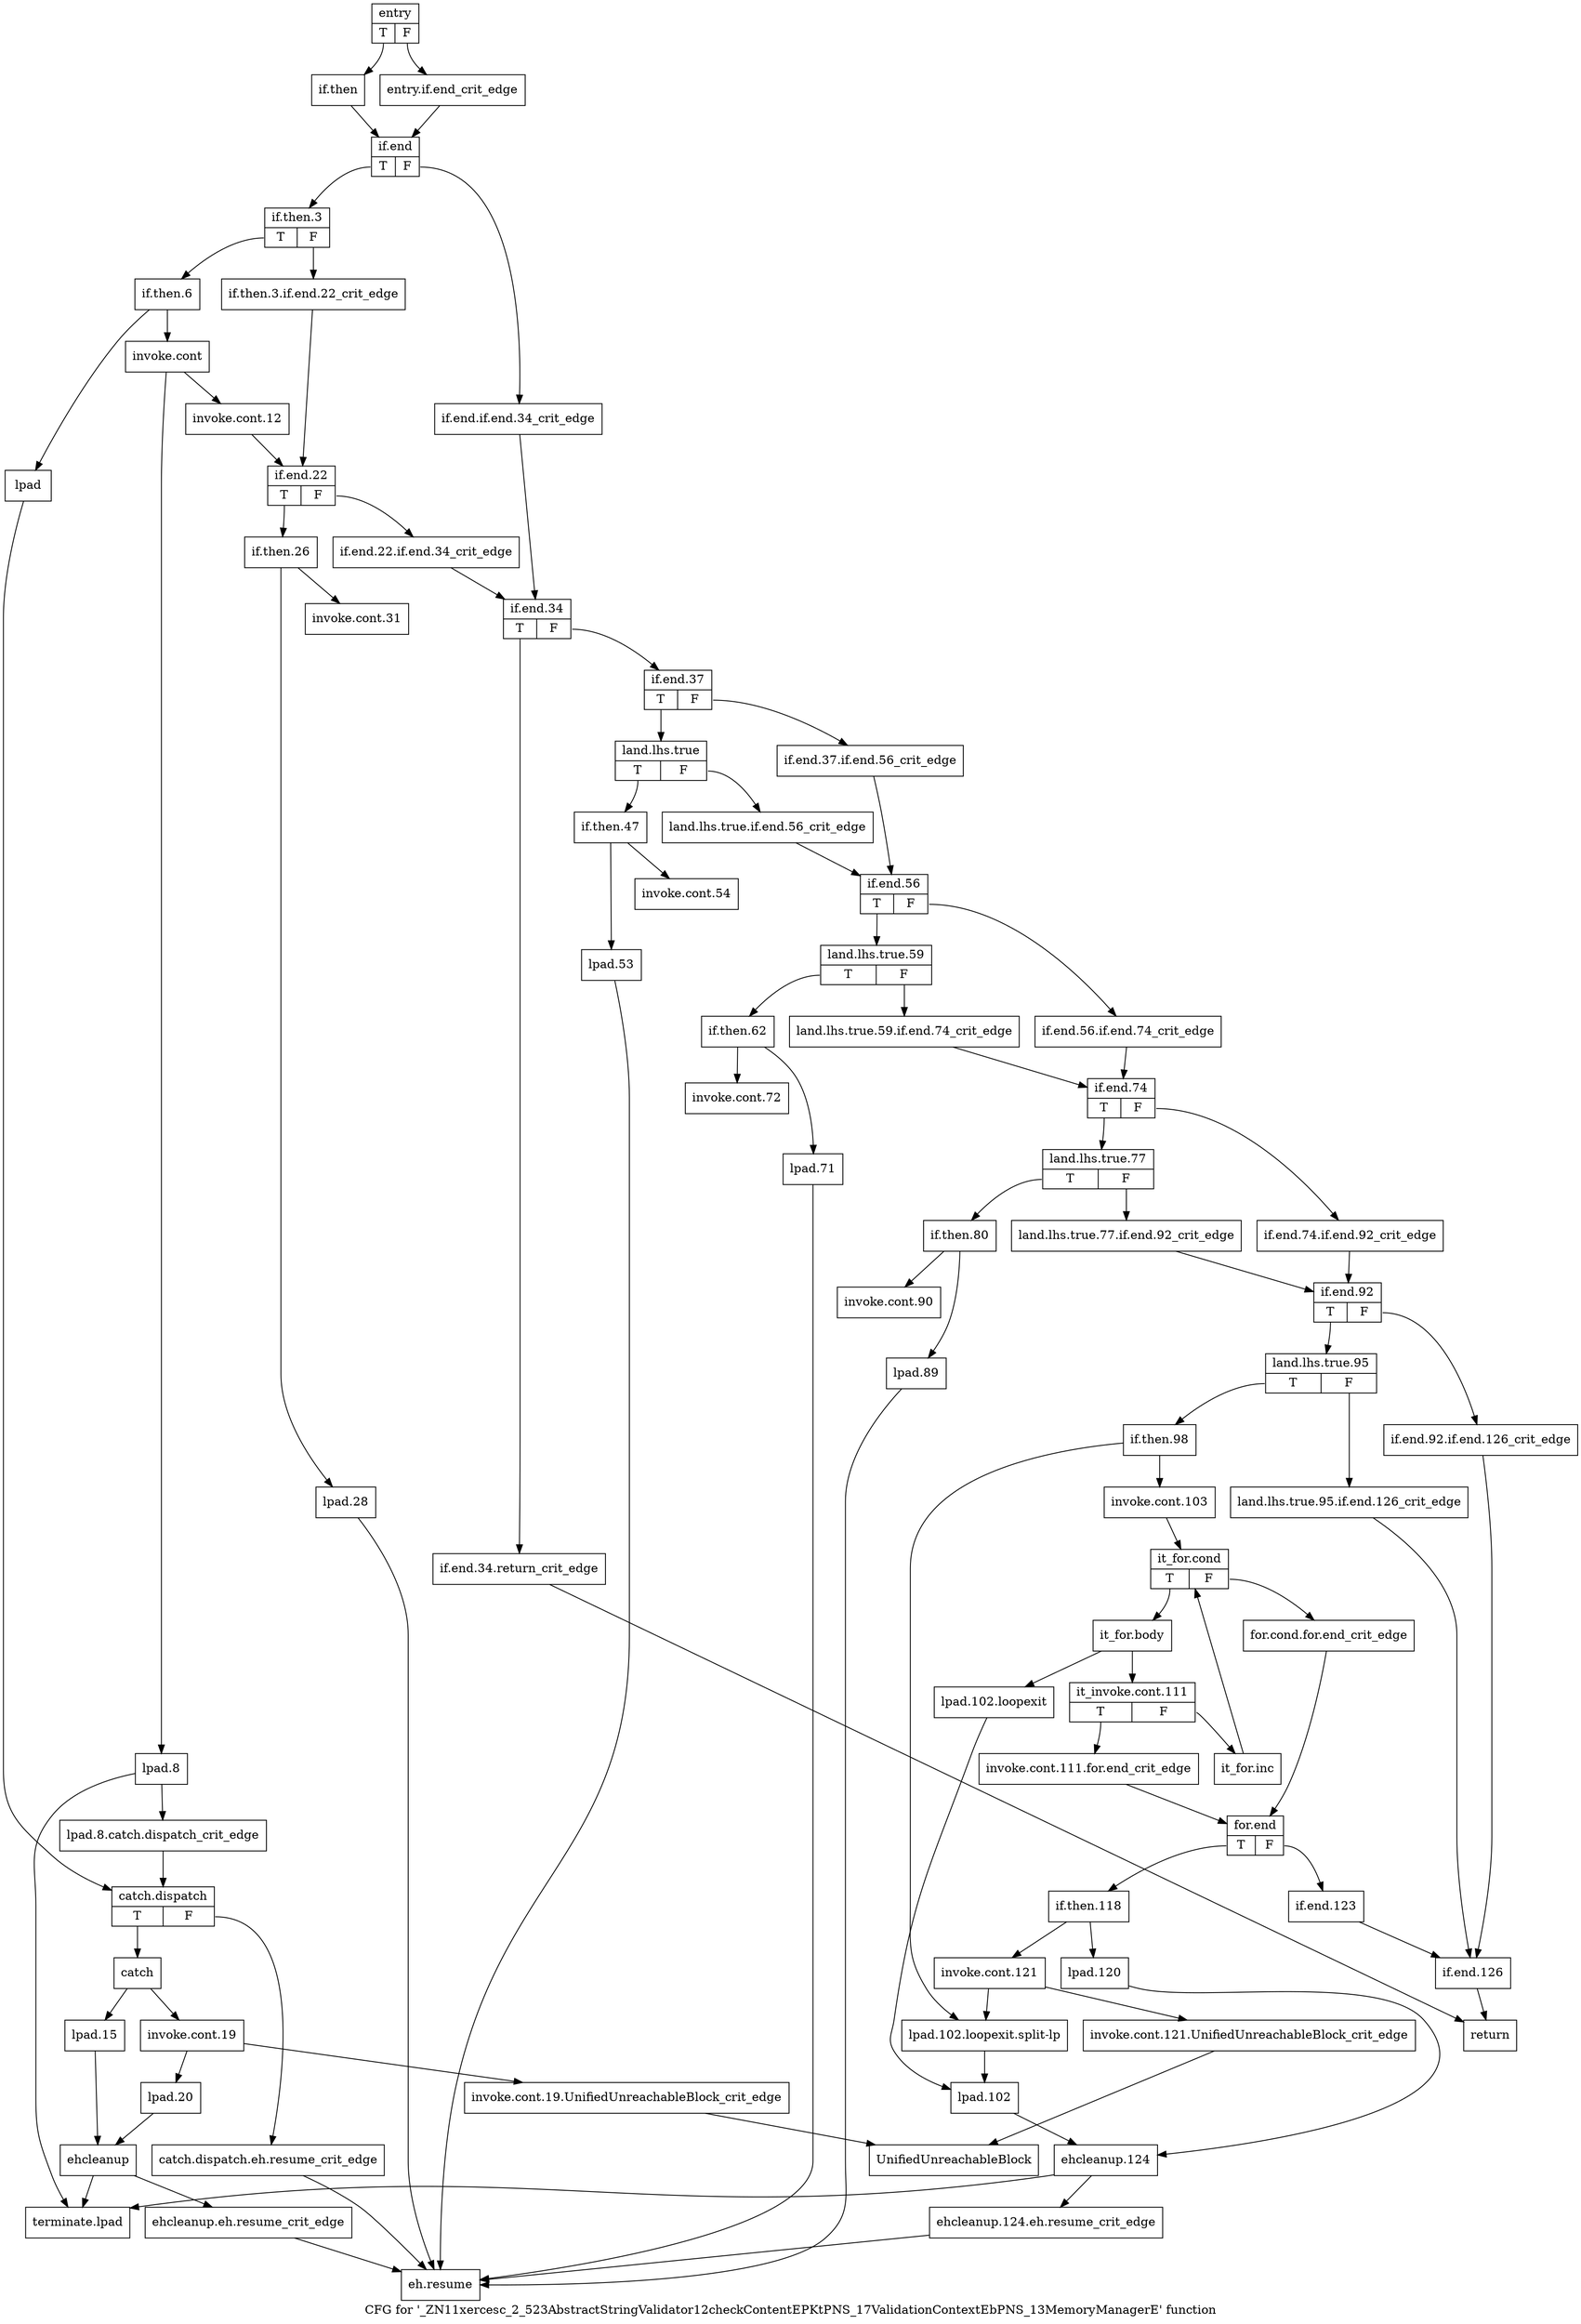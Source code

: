 digraph "CFG for '_ZN11xercesc_2_523AbstractStringValidator12checkContentEPKtPNS_17ValidationContextEbPNS_13MemoryManagerE' function" {
	label="CFG for '_ZN11xercesc_2_523AbstractStringValidator12checkContentEPKtPNS_17ValidationContextEbPNS_13MemoryManagerE' function";

	Node0x24bb7e0 [shape=record,label="{entry|{<s0>T|<s1>F}}"];
	Node0x24bb7e0:s0 -> Node0x24bb880;
	Node0x24bb7e0:s1 -> Node0x24bb830;
	Node0x24bb830 [shape=record,label="{entry.if.end_crit_edge}"];
	Node0x24bb830 -> Node0x24bb8d0;
	Node0x24bb880 [shape=record,label="{if.then}"];
	Node0x24bb880 -> Node0x24bb8d0;
	Node0x24bb8d0 [shape=record,label="{if.end|{<s0>T|<s1>F}}"];
	Node0x24bb8d0:s0 -> Node0x24bb970;
	Node0x24bb8d0:s1 -> Node0x24bb920;
	Node0x24bb920 [shape=record,label="{if.end.if.end.34_crit_edge}"];
	Node0x24bb920 -> Node0x24bc050;
	Node0x24bb970 [shape=record,label="{if.then.3|{<s0>T|<s1>F}}"];
	Node0x24bb970:s0 -> Node0x24bba10;
	Node0x24bb970:s1 -> Node0x24bb9c0;
	Node0x24bb9c0 [shape=record,label="{if.then.3.if.end.22_crit_edge}"];
	Node0x24bb9c0 -> Node0x24bbec0;
	Node0x24bba10 [shape=record,label="{if.then.6}"];
	Node0x24bba10 -> Node0x24bba60;
	Node0x24bba10 -> Node0x24bbb00;
	Node0x24bba60 [shape=record,label="{invoke.cont}"];
	Node0x24bba60 -> Node0x24bbab0;
	Node0x24bba60 -> Node0x24bbb50;
	Node0x24bbab0 [shape=record,label="{invoke.cont.12}"];
	Node0x24bbab0 -> Node0x24bbec0;
	Node0x24bbb00 [shape=record,label="{lpad}"];
	Node0x24bbb00 -> Node0x24bbbf0;
	Node0x24bbb50 [shape=record,label="{lpad.8}"];
	Node0x24bbb50 -> Node0x24bbba0;
	Node0x24bbb50 -> Node0x24bcfa0;
	Node0x24bbba0 [shape=record,label="{lpad.8.catch.dispatch_crit_edge}"];
	Node0x24bbba0 -> Node0x24bbbf0;
	Node0x24bbbf0 [shape=record,label="{catch.dispatch|{<s0>T|<s1>F}}"];
	Node0x24bbbf0:s0 -> Node0x24bbc90;
	Node0x24bbbf0:s1 -> Node0x24bbc40;
	Node0x24bbc40 [shape=record,label="{catch.dispatch.eh.resume_crit_edge}"];
	Node0x24bbc40 -> Node0x24bcf50;
	Node0x24bbc90 [shape=record,label="{catch}"];
	Node0x24bbc90 -> Node0x24bbce0;
	Node0x24bbc90 -> Node0x24bbd80;
	Node0x24bbce0 [shape=record,label="{invoke.cont.19}"];
	Node0x24bbce0 -> Node0x24bbd30;
	Node0x24bbce0 -> Node0x24bbdd0;
	Node0x24bbd30 [shape=record,label="{invoke.cont.19.UnifiedUnreachableBlock_crit_edge}"];
	Node0x24bbd30 -> Node0x24bcff0;
	Node0x24bbd80 [shape=record,label="{lpad.15}"];
	Node0x24bbd80 -> Node0x24bbe20;
	Node0x24bbdd0 [shape=record,label="{lpad.20}"];
	Node0x24bbdd0 -> Node0x24bbe20;
	Node0x24bbe20 [shape=record,label="{ehcleanup}"];
	Node0x24bbe20 -> Node0x24bbe70;
	Node0x24bbe20 -> Node0x24bcfa0;
	Node0x24bbe70 [shape=record,label="{ehcleanup.eh.resume_crit_edge}"];
	Node0x24bbe70 -> Node0x24bcf50;
	Node0x24bbec0 [shape=record,label="{if.end.22|{<s0>T|<s1>F}}"];
	Node0x24bbec0:s0 -> Node0x24bbf60;
	Node0x24bbec0:s1 -> Node0x24bbf10;
	Node0x24bbf10 [shape=record,label="{if.end.22.if.end.34_crit_edge}"];
	Node0x24bbf10 -> Node0x24bc050;
	Node0x24bbf60 [shape=record,label="{if.then.26}"];
	Node0x24bbf60 -> Node0x24bbfb0;
	Node0x24bbf60 -> Node0x24bc000;
	Node0x24bbfb0 [shape=record,label="{invoke.cont.31}"];
	Node0x24bc000 [shape=record,label="{lpad.28}"];
	Node0x24bc000 -> Node0x24bcf50;
	Node0x24bc050 [shape=record,label="{if.end.34|{<s0>T|<s1>F}}"];
	Node0x24bc050:s0 -> Node0x24bc0a0;
	Node0x24bc050:s1 -> Node0x24bc0f0;
	Node0x24bc0a0 [shape=record,label="{if.end.34.return_crit_edge}"];
	Node0x24bc0a0 -> Node0x24bcf00;
	Node0x24bc0f0 [shape=record,label="{if.end.37|{<s0>T|<s1>F}}"];
	Node0x24bc0f0:s0 -> Node0x24bc190;
	Node0x24bc0f0:s1 -> Node0x24bc140;
	Node0x24bc140 [shape=record,label="{if.end.37.if.end.56_crit_edge}"];
	Node0x24bc140 -> Node0x24bc320;
	Node0x24bc190 [shape=record,label="{land.lhs.true|{<s0>T|<s1>F}}"];
	Node0x24bc190:s0 -> Node0x24bc230;
	Node0x24bc190:s1 -> Node0x24bc1e0;
	Node0x24bc1e0 [shape=record,label="{land.lhs.true.if.end.56_crit_edge}"];
	Node0x24bc1e0 -> Node0x24bc320;
	Node0x24bc230 [shape=record,label="{if.then.47}"];
	Node0x24bc230 -> Node0x24bc280;
	Node0x24bc230 -> Node0x24bc2d0;
	Node0x24bc280 [shape=record,label="{invoke.cont.54}"];
	Node0x24bc2d0 [shape=record,label="{lpad.53}"];
	Node0x24bc2d0 -> Node0x24bcf50;
	Node0x24bc320 [shape=record,label="{if.end.56|{<s0>T|<s1>F}}"];
	Node0x24bc320:s0 -> Node0x24bc3c0;
	Node0x24bc320:s1 -> Node0x24bc370;
	Node0x24bc370 [shape=record,label="{if.end.56.if.end.74_crit_edge}"];
	Node0x24bc370 -> Node0x24bc550;
	Node0x24bc3c0 [shape=record,label="{land.lhs.true.59|{<s0>T|<s1>F}}"];
	Node0x24bc3c0:s0 -> Node0x24bc460;
	Node0x24bc3c0:s1 -> Node0x24bc410;
	Node0x24bc410 [shape=record,label="{land.lhs.true.59.if.end.74_crit_edge}"];
	Node0x24bc410 -> Node0x24bc550;
	Node0x24bc460 [shape=record,label="{if.then.62}"];
	Node0x24bc460 -> Node0x24bc4b0;
	Node0x24bc460 -> Node0x24bc500;
	Node0x24bc4b0 [shape=record,label="{invoke.cont.72}"];
	Node0x24bc500 [shape=record,label="{lpad.71}"];
	Node0x24bc500 -> Node0x24bcf50;
	Node0x24bc550 [shape=record,label="{if.end.74|{<s0>T|<s1>F}}"];
	Node0x24bc550:s0 -> Node0x24bc5f0;
	Node0x24bc550:s1 -> Node0x24bc5a0;
	Node0x24bc5a0 [shape=record,label="{if.end.74.if.end.92_crit_edge}"];
	Node0x24bc5a0 -> Node0x24bc780;
	Node0x24bc5f0 [shape=record,label="{land.lhs.true.77|{<s0>T|<s1>F}}"];
	Node0x24bc5f0:s0 -> Node0x24bc690;
	Node0x24bc5f0:s1 -> Node0x24bc640;
	Node0x24bc640 [shape=record,label="{land.lhs.true.77.if.end.92_crit_edge}"];
	Node0x24bc640 -> Node0x24bc780;
	Node0x24bc690 [shape=record,label="{if.then.80}"];
	Node0x24bc690 -> Node0x24bc6e0;
	Node0x24bc690 -> Node0x24bc730;
	Node0x24bc6e0 [shape=record,label="{invoke.cont.90}"];
	Node0x24bc730 [shape=record,label="{lpad.89}"];
	Node0x24bc730 -> Node0x24bcf50;
	Node0x24bc780 [shape=record,label="{if.end.92|{<s0>T|<s1>F}}"];
	Node0x24bc780:s0 -> Node0x24bc820;
	Node0x24bc780:s1 -> Node0x24bc7d0;
	Node0x24bc7d0 [shape=record,label="{if.end.92.if.end.126_crit_edge}"];
	Node0x24bc7d0 -> Node0x24bceb0;
	Node0x24bc820 [shape=record,label="{land.lhs.true.95|{<s0>T|<s1>F}}"];
	Node0x24bc820:s0 -> Node0x24bc8c0;
	Node0x24bc820:s1 -> Node0x24bc870;
	Node0x24bc870 [shape=record,label="{land.lhs.true.95.if.end.126_crit_edge}"];
	Node0x24bc870 -> Node0x24bceb0;
	Node0x24bc8c0 [shape=record,label="{if.then.98}"];
	Node0x24bc8c0 -> Node0x24bc910;
	Node0x24bc8c0 -> Node0x24bcb40;
	Node0x24bc910 [shape=record,label="{invoke.cont.103}"];
	Node0x24bc910 -> Node0x24bc960;
	Node0x24bc960 [shape=record,label="{it_for.cond|{<s0>T|<s1>F}}"];
	Node0x24bc960:s0 -> Node0x24bca00;
	Node0x24bc960:s1 -> Node0x24bc9b0;
	Node0x24bc9b0 [shape=record,label="{for.cond.for.end_crit_edge}"];
	Node0x24bc9b0 -> Node0x24bcc30;
	Node0x24bca00 [shape=record,label="{it_for.body}"];
	Node0x24bca00 -> Node0x24bca50;
	Node0x24bca00 -> Node0x24bcaf0;
	Node0x24bca50 [shape=record,label="{it_invoke.cont.111|{<s0>T|<s1>F}}"];
	Node0x24bca50:s0 -> Node0x24bcaa0;
	Node0x24bca50:s1 -> Node0x24bcbe0;
	Node0x24bcaa0 [shape=record,label="{invoke.cont.111.for.end_crit_edge}"];
	Node0x24bcaa0 -> Node0x24bcc30;
	Node0x24bcaf0 [shape=record,label="{lpad.102.loopexit}"];
	Node0x24bcaf0 -> Node0x24bcb90;
	Node0x24bcb40 [shape=record,label="{lpad.102.loopexit.split-lp}"];
	Node0x24bcb40 -> Node0x24bcb90;
	Node0x24bcb90 [shape=record,label="{lpad.102}"];
	Node0x24bcb90 -> Node0x24bce10;
	Node0x24bcbe0 [shape=record,label="{it_for.inc}"];
	Node0x24bcbe0 -> Node0x24bc960;
	Node0x24bcc30 [shape=record,label="{for.end|{<s0>T|<s1>F}}"];
	Node0x24bcc30:s0 -> Node0x24bcc80;
	Node0x24bcc30:s1 -> Node0x24bcdc0;
	Node0x24bcc80 [shape=record,label="{if.then.118}"];
	Node0x24bcc80 -> Node0x24bccd0;
	Node0x24bcc80 -> Node0x24bcd70;
	Node0x24bccd0 [shape=record,label="{invoke.cont.121}"];
	Node0x24bccd0 -> Node0x24bcd20;
	Node0x24bccd0 -> Node0x24bcb40;
	Node0x24bcd20 [shape=record,label="{invoke.cont.121.UnifiedUnreachableBlock_crit_edge}"];
	Node0x24bcd20 -> Node0x24bcff0;
	Node0x24bcd70 [shape=record,label="{lpad.120}"];
	Node0x24bcd70 -> Node0x24bce10;
	Node0x24bcdc0 [shape=record,label="{if.end.123}"];
	Node0x24bcdc0 -> Node0x24bceb0;
	Node0x24bce10 [shape=record,label="{ehcleanup.124}"];
	Node0x24bce10 -> Node0x24bce60;
	Node0x24bce10 -> Node0x24bcfa0;
	Node0x24bce60 [shape=record,label="{ehcleanup.124.eh.resume_crit_edge}"];
	Node0x24bce60 -> Node0x24bcf50;
	Node0x24bceb0 [shape=record,label="{if.end.126}"];
	Node0x24bceb0 -> Node0x24bcf00;
	Node0x24bcf00 [shape=record,label="{return}"];
	Node0x24bcf50 [shape=record,label="{eh.resume}"];
	Node0x24bcfa0 [shape=record,label="{terminate.lpad}"];
	Node0x24bcff0 [shape=record,label="{UnifiedUnreachableBlock}"];
}
